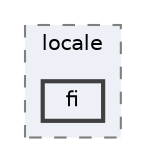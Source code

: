 digraph "C:/Users/LukeMabie/documents/Development/Password_Saver_Using_Django-master/venv/Lib/site-packages/django/conf/locale/fi"
{
 // LATEX_PDF_SIZE
  bgcolor="transparent";
  edge [fontname=Helvetica,fontsize=10,labelfontname=Helvetica,labelfontsize=10];
  node [fontname=Helvetica,fontsize=10,shape=box,height=0.2,width=0.4];
  compound=true
  subgraph clusterdir_6ae4708f427b9ff73e5313b131df1071 {
    graph [ bgcolor="#edf0f7", pencolor="grey50", label="locale", fontname=Helvetica,fontsize=10 style="filled,dashed", URL="dir_6ae4708f427b9ff73e5313b131df1071.html",tooltip=""]
  dir_0c80b6835957bb92b3cf1ad9b62295b6 [label="fi", fillcolor="#edf0f7", color="grey25", style="filled,bold", URL="dir_0c80b6835957bb92b3cf1ad9b62295b6.html",tooltip=""];
  }
}
